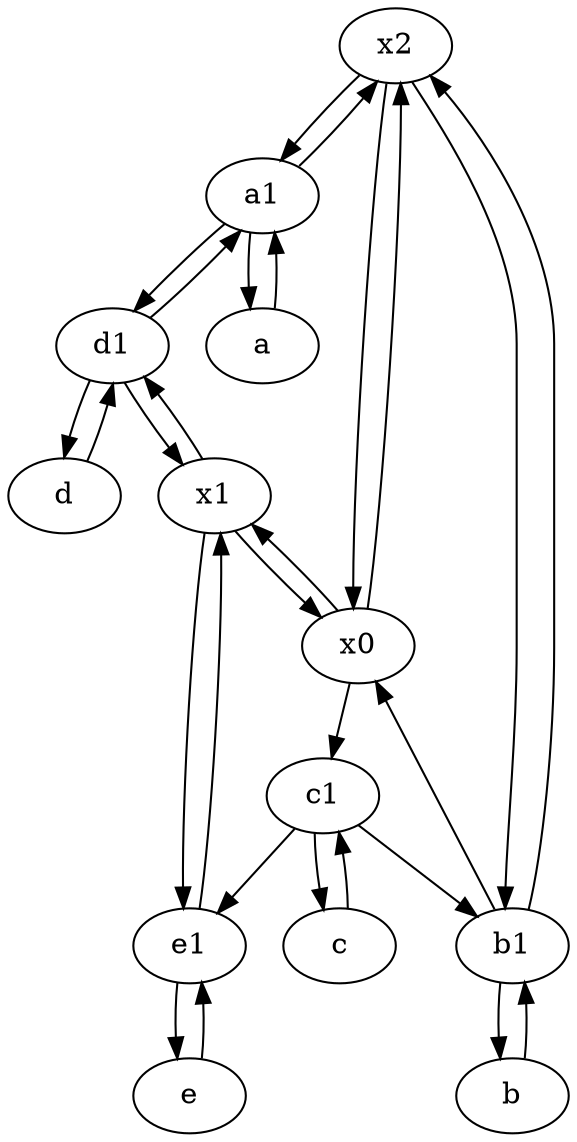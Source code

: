 digraph  {
	x2;
	c [pos="20,10!"];
	d1 [pos="25,30!"];
	c1 [pos="30,15!"];
	a1 [pos="40,15!"];
	a [pos="40,10!"];
	b1 [pos="45,20!"];
	d [pos="20,30!"];
	x1;
	b [pos="50,20!"];
	e [pos="30,50!"];
	x0;
	e1 [pos="25,45!"];
	b1 -> x0;
	x0 -> x2;
	c -> c1;
	x1 -> x0;
	x2 -> b1;
	d -> d1;
	b1 -> x2;
	c1 -> e1;
	d1 -> a1;
	a1 -> a;
	x0 -> c1;
	x2 -> a1;
	x2 -> x0;
	b -> b1;
	c1 -> b1;
	e -> e1;
	a -> a1;
	a1 -> d1;
	x0 -> x1;
	c1 -> c;
	x1 -> e1;
	x1 -> d1;
	e1 -> e;
	e1 -> x1;
	d1 -> x1;
	b1 -> b;
	d1 -> d;
	a1 -> x2;

	}
